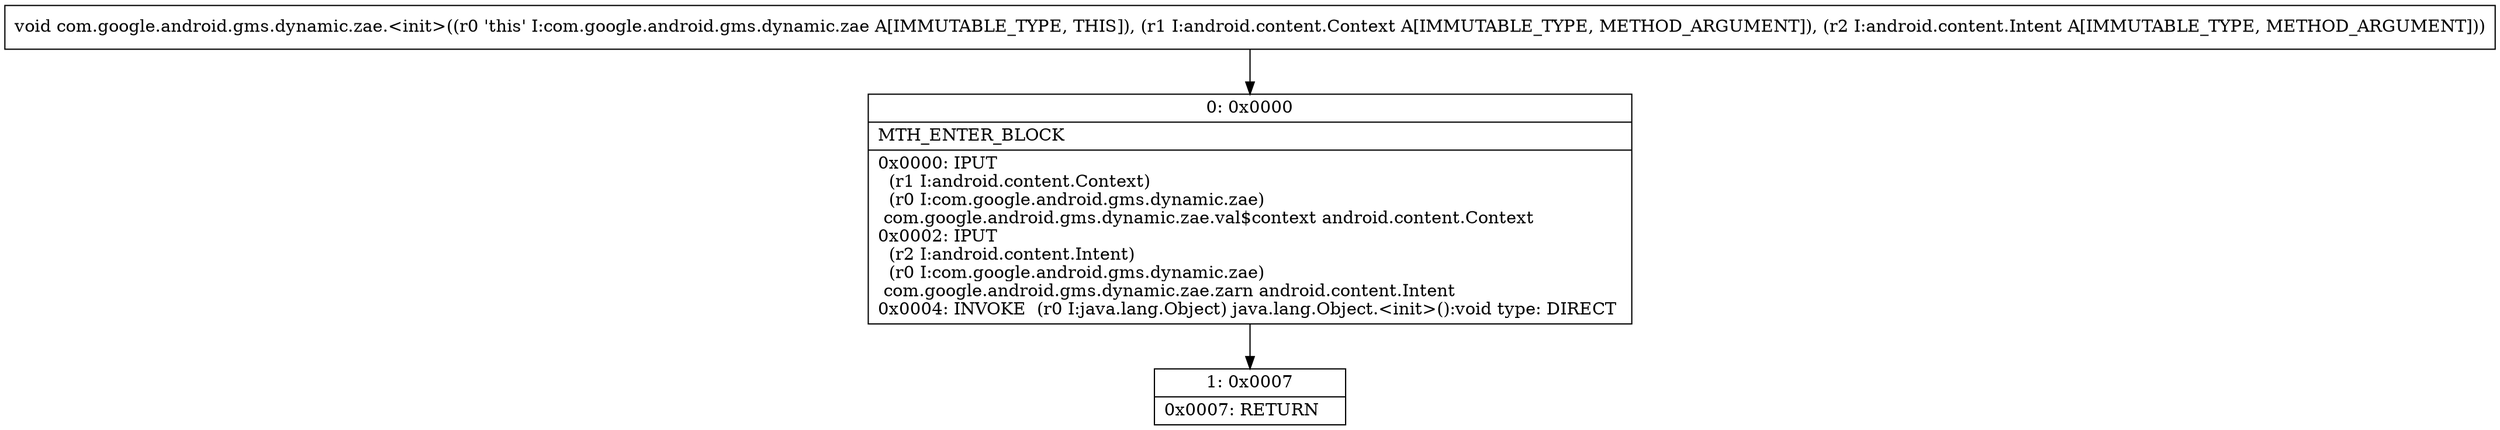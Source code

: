digraph "CFG forcom.google.android.gms.dynamic.zae.\<init\>(Landroid\/content\/Context;Landroid\/content\/Intent;)V" {
Node_0 [shape=record,label="{0\:\ 0x0000|MTH_ENTER_BLOCK\l|0x0000: IPUT  \l  (r1 I:android.content.Context)\l  (r0 I:com.google.android.gms.dynamic.zae)\l com.google.android.gms.dynamic.zae.val$context android.content.Context \l0x0002: IPUT  \l  (r2 I:android.content.Intent)\l  (r0 I:com.google.android.gms.dynamic.zae)\l com.google.android.gms.dynamic.zae.zarn android.content.Intent \l0x0004: INVOKE  (r0 I:java.lang.Object) java.lang.Object.\<init\>():void type: DIRECT \l}"];
Node_1 [shape=record,label="{1\:\ 0x0007|0x0007: RETURN   \l}"];
MethodNode[shape=record,label="{void com.google.android.gms.dynamic.zae.\<init\>((r0 'this' I:com.google.android.gms.dynamic.zae A[IMMUTABLE_TYPE, THIS]), (r1 I:android.content.Context A[IMMUTABLE_TYPE, METHOD_ARGUMENT]), (r2 I:android.content.Intent A[IMMUTABLE_TYPE, METHOD_ARGUMENT])) }"];
MethodNode -> Node_0;
Node_0 -> Node_1;
}

